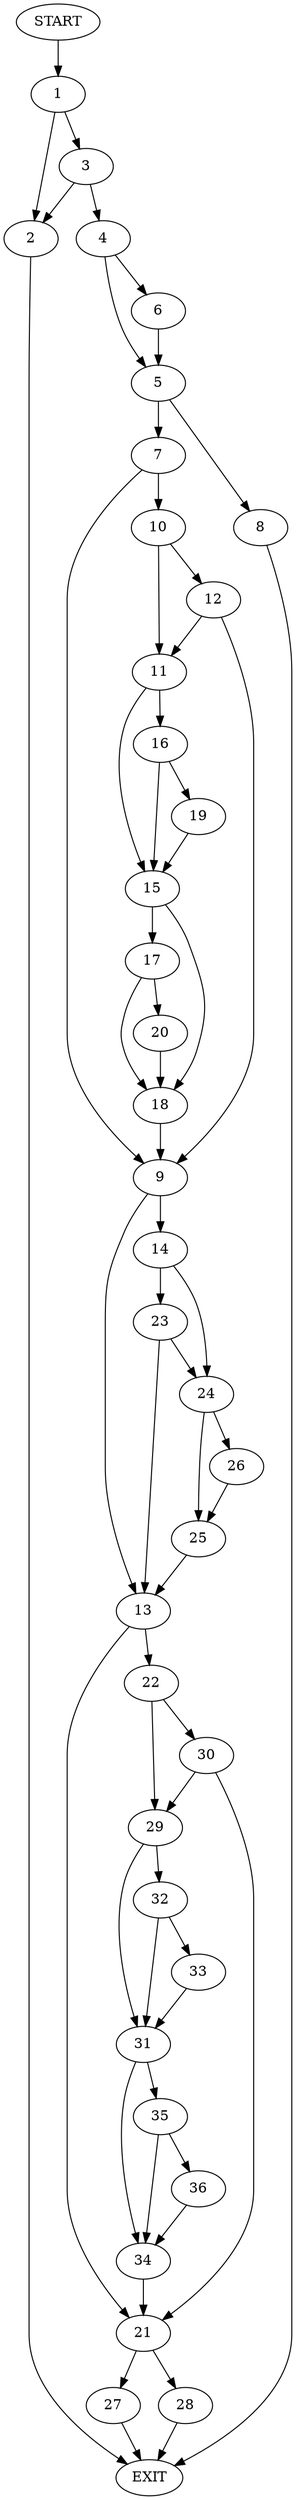 digraph {
0 [label="START"]
37 [label="EXIT"]
0 -> 1
1 -> 2
1 -> 3
3 -> 2
3 -> 4
2 -> 37
4 -> 5
4 -> 6
5 -> 7
5 -> 8
6 -> 5
7 -> 9
7 -> 10
8 -> 37
10 -> 11
10 -> 12
9 -> 13
9 -> 14
11 -> 15
11 -> 16
12 -> 11
12 -> 9
15 -> 17
15 -> 18
16 -> 15
16 -> 19
19 -> 15
17 -> 18
17 -> 20
18 -> 9
20 -> 18
13 -> 21
13 -> 22
14 -> 23
14 -> 24
23 -> 24
23 -> 13
24 -> 25
24 -> 26
26 -> 25
25 -> 13
21 -> 27
21 -> 28
22 -> 29
22 -> 30
30 -> 29
30 -> 21
29 -> 31
29 -> 32
32 -> 31
32 -> 33
31 -> 34
31 -> 35
33 -> 31
35 -> 36
35 -> 34
34 -> 21
36 -> 34
27 -> 37
28 -> 37
}
